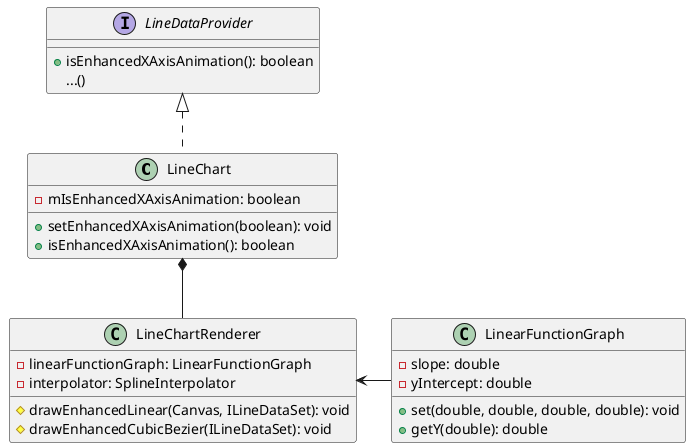 @startuml
'https://plantuml.com/class-diagram

class LineChart {
    - mIsEnhancedXAxisAnimation: boolean

    + setEnhancedXAxisAnimation(boolean): void
    + isEnhancedXAxisAnimation(): boolean
}

interface LineDataProvider {
    + isEnhancedXAxisAnimation(): boolean
    ...()
}

class LineChartRenderer {
    - linearFunctionGraph: LinearFunctionGraph
    - interpolator: SplineInterpolator

    # drawEnhancedLinear(Canvas, ILineDataSet): void
    # drawEnhancedCubicBezier(ILineDataSet): void
}

class LinearFunctionGraph {
    - slope: double
    - yIntercept: double

    + set(double, double, double, double): void
    + getY(double): double
}

LineDataProvider <|.. LineChart
LineChart *-- LineChartRenderer
LineChartRenderer <- LinearFunctionGraph
@enduml